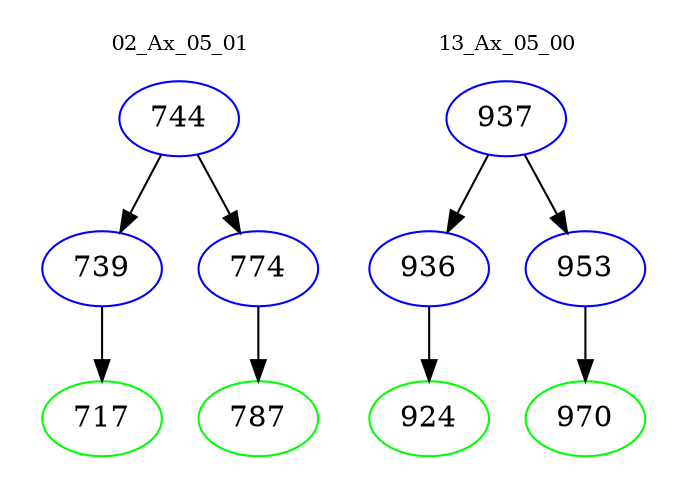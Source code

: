 digraph{
subgraph cluster_0 {
color = white
label = "02_Ax_05_01";
fontsize=10;
T0_744 [label="744", color="blue"]
T0_744 -> T0_739 [color="black"]
T0_739 [label="739", color="blue"]
T0_739 -> T0_717 [color="black"]
T0_717 [label="717", color="green"]
T0_744 -> T0_774 [color="black"]
T0_774 [label="774", color="blue"]
T0_774 -> T0_787 [color="black"]
T0_787 [label="787", color="green"]
}
subgraph cluster_1 {
color = white
label = "13_Ax_05_00";
fontsize=10;
T1_937 [label="937", color="blue"]
T1_937 -> T1_936 [color="black"]
T1_936 [label="936", color="blue"]
T1_936 -> T1_924 [color="black"]
T1_924 [label="924", color="green"]
T1_937 -> T1_953 [color="black"]
T1_953 [label="953", color="blue"]
T1_953 -> T1_970 [color="black"]
T1_970 [label="970", color="green"]
}
}
